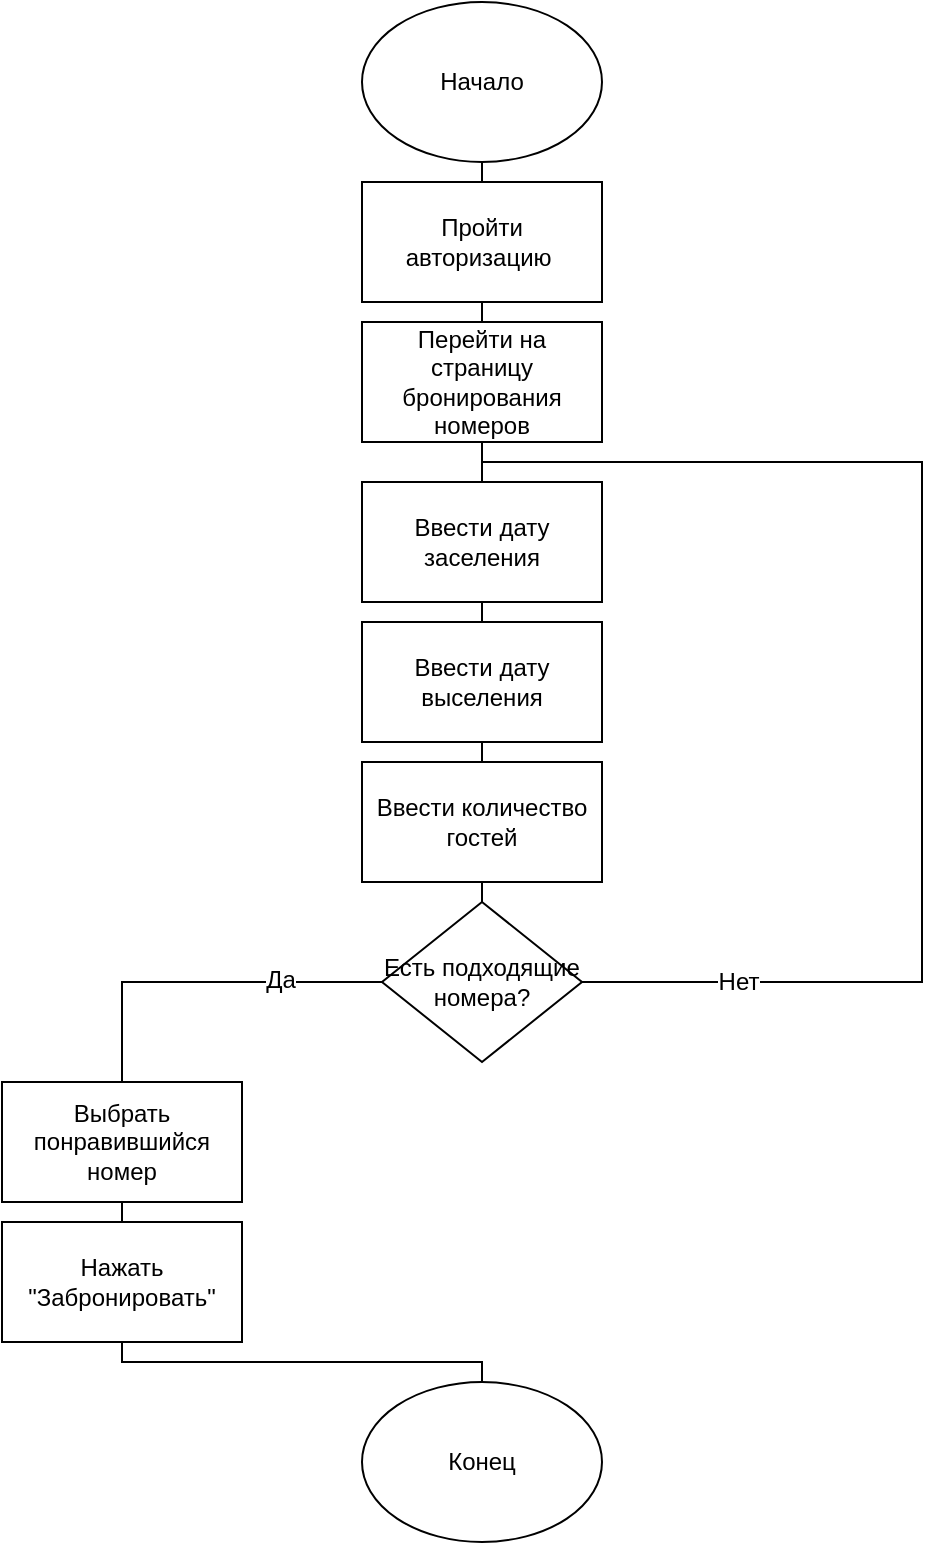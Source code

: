 <mxfile version="10.6.7" type="device"><diagram id="z3SjhLj_09ekEOlgJ0yg" name="Page-1"><mxGraphModel dx="614" dy="353" grid="1" gridSize="10" guides="1" tooltips="1" connect="1" arrows="1" fold="1" page="1" pageScale="1" pageWidth="827" pageHeight="1169" math="0" shadow="0"><root><mxCell id="0"/><mxCell id="1" parent="0"/><mxCell id="b1eXGyn9EMA25eYgE8DH-4" style="rounded=0;orthogonalLoop=1;jettySize=auto;html=1;exitX=0.5;exitY=1;exitDx=0;exitDy=0;endArrow=none;endFill=0;" edge="1" parent="1" source="b1eXGyn9EMA25eYgE8DH-1" target="b1eXGyn9EMA25eYgE8DH-3"><mxGeometry relative="1" as="geometry"/></mxCell><mxCell id="b1eXGyn9EMA25eYgE8DH-1" value="Начало" style="ellipse;whiteSpace=wrap;html=1;" vertex="1" parent="1"><mxGeometry x="270" y="70" width="120" height="80" as="geometry"/></mxCell><mxCell id="b1eXGyn9EMA25eYgE8DH-6" style="edgeStyle=orthogonalEdgeStyle;rounded=0;orthogonalLoop=1;jettySize=auto;html=1;exitX=0.5;exitY=1;exitDx=0;exitDy=0;entryX=0.5;entryY=0;entryDx=0;entryDy=0;endArrow=none;endFill=0;" edge="1" parent="1" source="b1eXGyn9EMA25eYgE8DH-3" target="b1eXGyn9EMA25eYgE8DH-5"><mxGeometry relative="1" as="geometry"/></mxCell><mxCell id="b1eXGyn9EMA25eYgE8DH-3" value="Пройти авторизацию&amp;nbsp;" style="rounded=0;whiteSpace=wrap;html=1;" vertex="1" parent="1"><mxGeometry x="270" y="160" width="120" height="60" as="geometry"/></mxCell><mxCell id="b1eXGyn9EMA25eYgE8DH-9" style="edgeStyle=orthogonalEdgeStyle;rounded=0;orthogonalLoop=1;jettySize=auto;html=1;exitX=0.5;exitY=1;exitDx=0;exitDy=0;entryX=0.5;entryY=0;entryDx=0;entryDy=0;endArrow=none;endFill=0;" edge="1" parent="1" source="b1eXGyn9EMA25eYgE8DH-5" target="b1eXGyn9EMA25eYgE8DH-7"><mxGeometry relative="1" as="geometry"/></mxCell><mxCell id="b1eXGyn9EMA25eYgE8DH-5" value="Перейти на страницу бронирования номеров" style="rounded=0;whiteSpace=wrap;html=1;" vertex="1" parent="1"><mxGeometry x="270" y="230" width="120" height="60" as="geometry"/></mxCell><mxCell id="b1eXGyn9EMA25eYgE8DH-10" style="edgeStyle=orthogonalEdgeStyle;rounded=0;orthogonalLoop=1;jettySize=auto;html=1;exitX=0.5;exitY=1;exitDx=0;exitDy=0;entryX=0.5;entryY=0;entryDx=0;entryDy=0;endArrow=none;endFill=0;" edge="1" parent="1" source="b1eXGyn9EMA25eYgE8DH-7" target="b1eXGyn9EMA25eYgE8DH-8"><mxGeometry relative="1" as="geometry"/></mxCell><mxCell id="b1eXGyn9EMA25eYgE8DH-7" value="Ввести дату заселения" style="rounded=0;whiteSpace=wrap;html=1;" vertex="1" parent="1"><mxGeometry x="270" y="310" width="120" height="60" as="geometry"/></mxCell><mxCell id="b1eXGyn9EMA25eYgE8DH-12" style="edgeStyle=orthogonalEdgeStyle;rounded=0;orthogonalLoop=1;jettySize=auto;html=1;exitX=0.5;exitY=1;exitDx=0;exitDy=0;entryX=0.5;entryY=0;entryDx=0;entryDy=0;endArrow=none;endFill=0;" edge="1" parent="1" source="b1eXGyn9EMA25eYgE8DH-8" target="b1eXGyn9EMA25eYgE8DH-11"><mxGeometry relative="1" as="geometry"/></mxCell><mxCell id="b1eXGyn9EMA25eYgE8DH-8" value="Ввести дату выселения" style="rounded=0;whiteSpace=wrap;html=1;" vertex="1" parent="1"><mxGeometry x="270" y="380" width="120" height="60" as="geometry"/></mxCell><mxCell id="b1eXGyn9EMA25eYgE8DH-16" style="edgeStyle=orthogonalEdgeStyle;rounded=0;orthogonalLoop=1;jettySize=auto;html=1;exitX=0.5;exitY=1;exitDx=0;exitDy=0;entryX=0.5;entryY=0;entryDx=0;entryDy=0;endArrow=none;endFill=0;" edge="1" parent="1" source="b1eXGyn9EMA25eYgE8DH-11" target="b1eXGyn9EMA25eYgE8DH-13"><mxGeometry relative="1" as="geometry"/></mxCell><mxCell id="b1eXGyn9EMA25eYgE8DH-11" value="Ввести количество гостей" style="rounded=0;whiteSpace=wrap;html=1;" vertex="1" parent="1"><mxGeometry x="270" y="450" width="120" height="60" as="geometry"/></mxCell><mxCell id="b1eXGyn9EMA25eYgE8DH-14" style="edgeStyle=orthogonalEdgeStyle;rounded=0;orthogonalLoop=1;jettySize=auto;html=1;exitX=1;exitY=0.5;exitDx=0;exitDy=0;entryX=0.5;entryY=0;entryDx=0;entryDy=0;endArrow=none;endFill=0;" edge="1" parent="1" source="b1eXGyn9EMA25eYgE8DH-13" target="b1eXGyn9EMA25eYgE8DH-7"><mxGeometry relative="1" as="geometry"><mxPoint x="480" y="300" as="targetPoint"/><Array as="points"><mxPoint x="550" y="560"/><mxPoint x="550" y="300"/><mxPoint x="330" y="300"/></Array></mxGeometry></mxCell><mxCell id="b1eXGyn9EMA25eYgE8DH-17" value="Нет" style="text;html=1;resizable=0;points=[];align=center;verticalAlign=middle;labelBackgroundColor=#ffffff;" vertex="1" connectable="0" parent="b1eXGyn9EMA25eYgE8DH-14"><mxGeometry x="-0.764" relative="1" as="geometry"><mxPoint as="offset"/></mxGeometry></mxCell><mxCell id="b1eXGyn9EMA25eYgE8DH-19" style="edgeStyle=orthogonalEdgeStyle;rounded=0;orthogonalLoop=1;jettySize=auto;html=1;exitX=0;exitY=0.5;exitDx=0;exitDy=0;endArrow=none;endFill=0;" edge="1" parent="1" source="b1eXGyn9EMA25eYgE8DH-13" target="b1eXGyn9EMA25eYgE8DH-18"><mxGeometry relative="1" as="geometry"/></mxCell><mxCell id="b1eXGyn9EMA25eYgE8DH-20" value="Да" style="text;html=1;resizable=0;points=[];align=center;verticalAlign=middle;labelBackgroundColor=#ffffff;" vertex="1" connectable="0" parent="b1eXGyn9EMA25eYgE8DH-19"><mxGeometry x="-0.43" y="-1" relative="1" as="geometry"><mxPoint as="offset"/></mxGeometry></mxCell><mxCell id="b1eXGyn9EMA25eYgE8DH-13" value="Есть подходящие номера?" style="rhombus;whiteSpace=wrap;html=1;" vertex="1" parent="1"><mxGeometry x="280" y="520" width="100" height="80" as="geometry"/></mxCell><mxCell id="b1eXGyn9EMA25eYgE8DH-22" style="edgeStyle=orthogonalEdgeStyle;rounded=0;orthogonalLoop=1;jettySize=auto;html=1;exitX=0.5;exitY=1;exitDx=0;exitDy=0;entryX=0.5;entryY=0;entryDx=0;entryDy=0;endArrow=none;endFill=0;" edge="1" parent="1" source="b1eXGyn9EMA25eYgE8DH-18" target="b1eXGyn9EMA25eYgE8DH-21"><mxGeometry relative="1" as="geometry"/></mxCell><mxCell id="b1eXGyn9EMA25eYgE8DH-18" value="Выбрать понравившийся номер" style="rounded=0;whiteSpace=wrap;html=1;" vertex="1" parent="1"><mxGeometry x="90" y="610" width="120" height="60" as="geometry"/></mxCell><mxCell id="b1eXGyn9EMA25eYgE8DH-24" style="edgeStyle=orthogonalEdgeStyle;rounded=0;orthogonalLoop=1;jettySize=auto;html=1;exitX=0.5;exitY=1;exitDx=0;exitDy=0;endArrow=none;endFill=0;" edge="1" parent="1" source="b1eXGyn9EMA25eYgE8DH-21" target="b1eXGyn9EMA25eYgE8DH-23"><mxGeometry relative="1" as="geometry"><Array as="points"><mxPoint x="150" y="750"/><mxPoint x="330" y="750"/></Array></mxGeometry></mxCell><mxCell id="b1eXGyn9EMA25eYgE8DH-21" value="Нажать &quot;Забронировать&quot;" style="rounded=0;whiteSpace=wrap;html=1;" vertex="1" parent="1"><mxGeometry x="90" y="680" width="120" height="60" as="geometry"/></mxCell><mxCell id="b1eXGyn9EMA25eYgE8DH-23" value="Конец" style="ellipse;whiteSpace=wrap;html=1;" vertex="1" parent="1"><mxGeometry x="270" y="760" width="120" height="80" as="geometry"/></mxCell></root></mxGraphModel></diagram></mxfile>